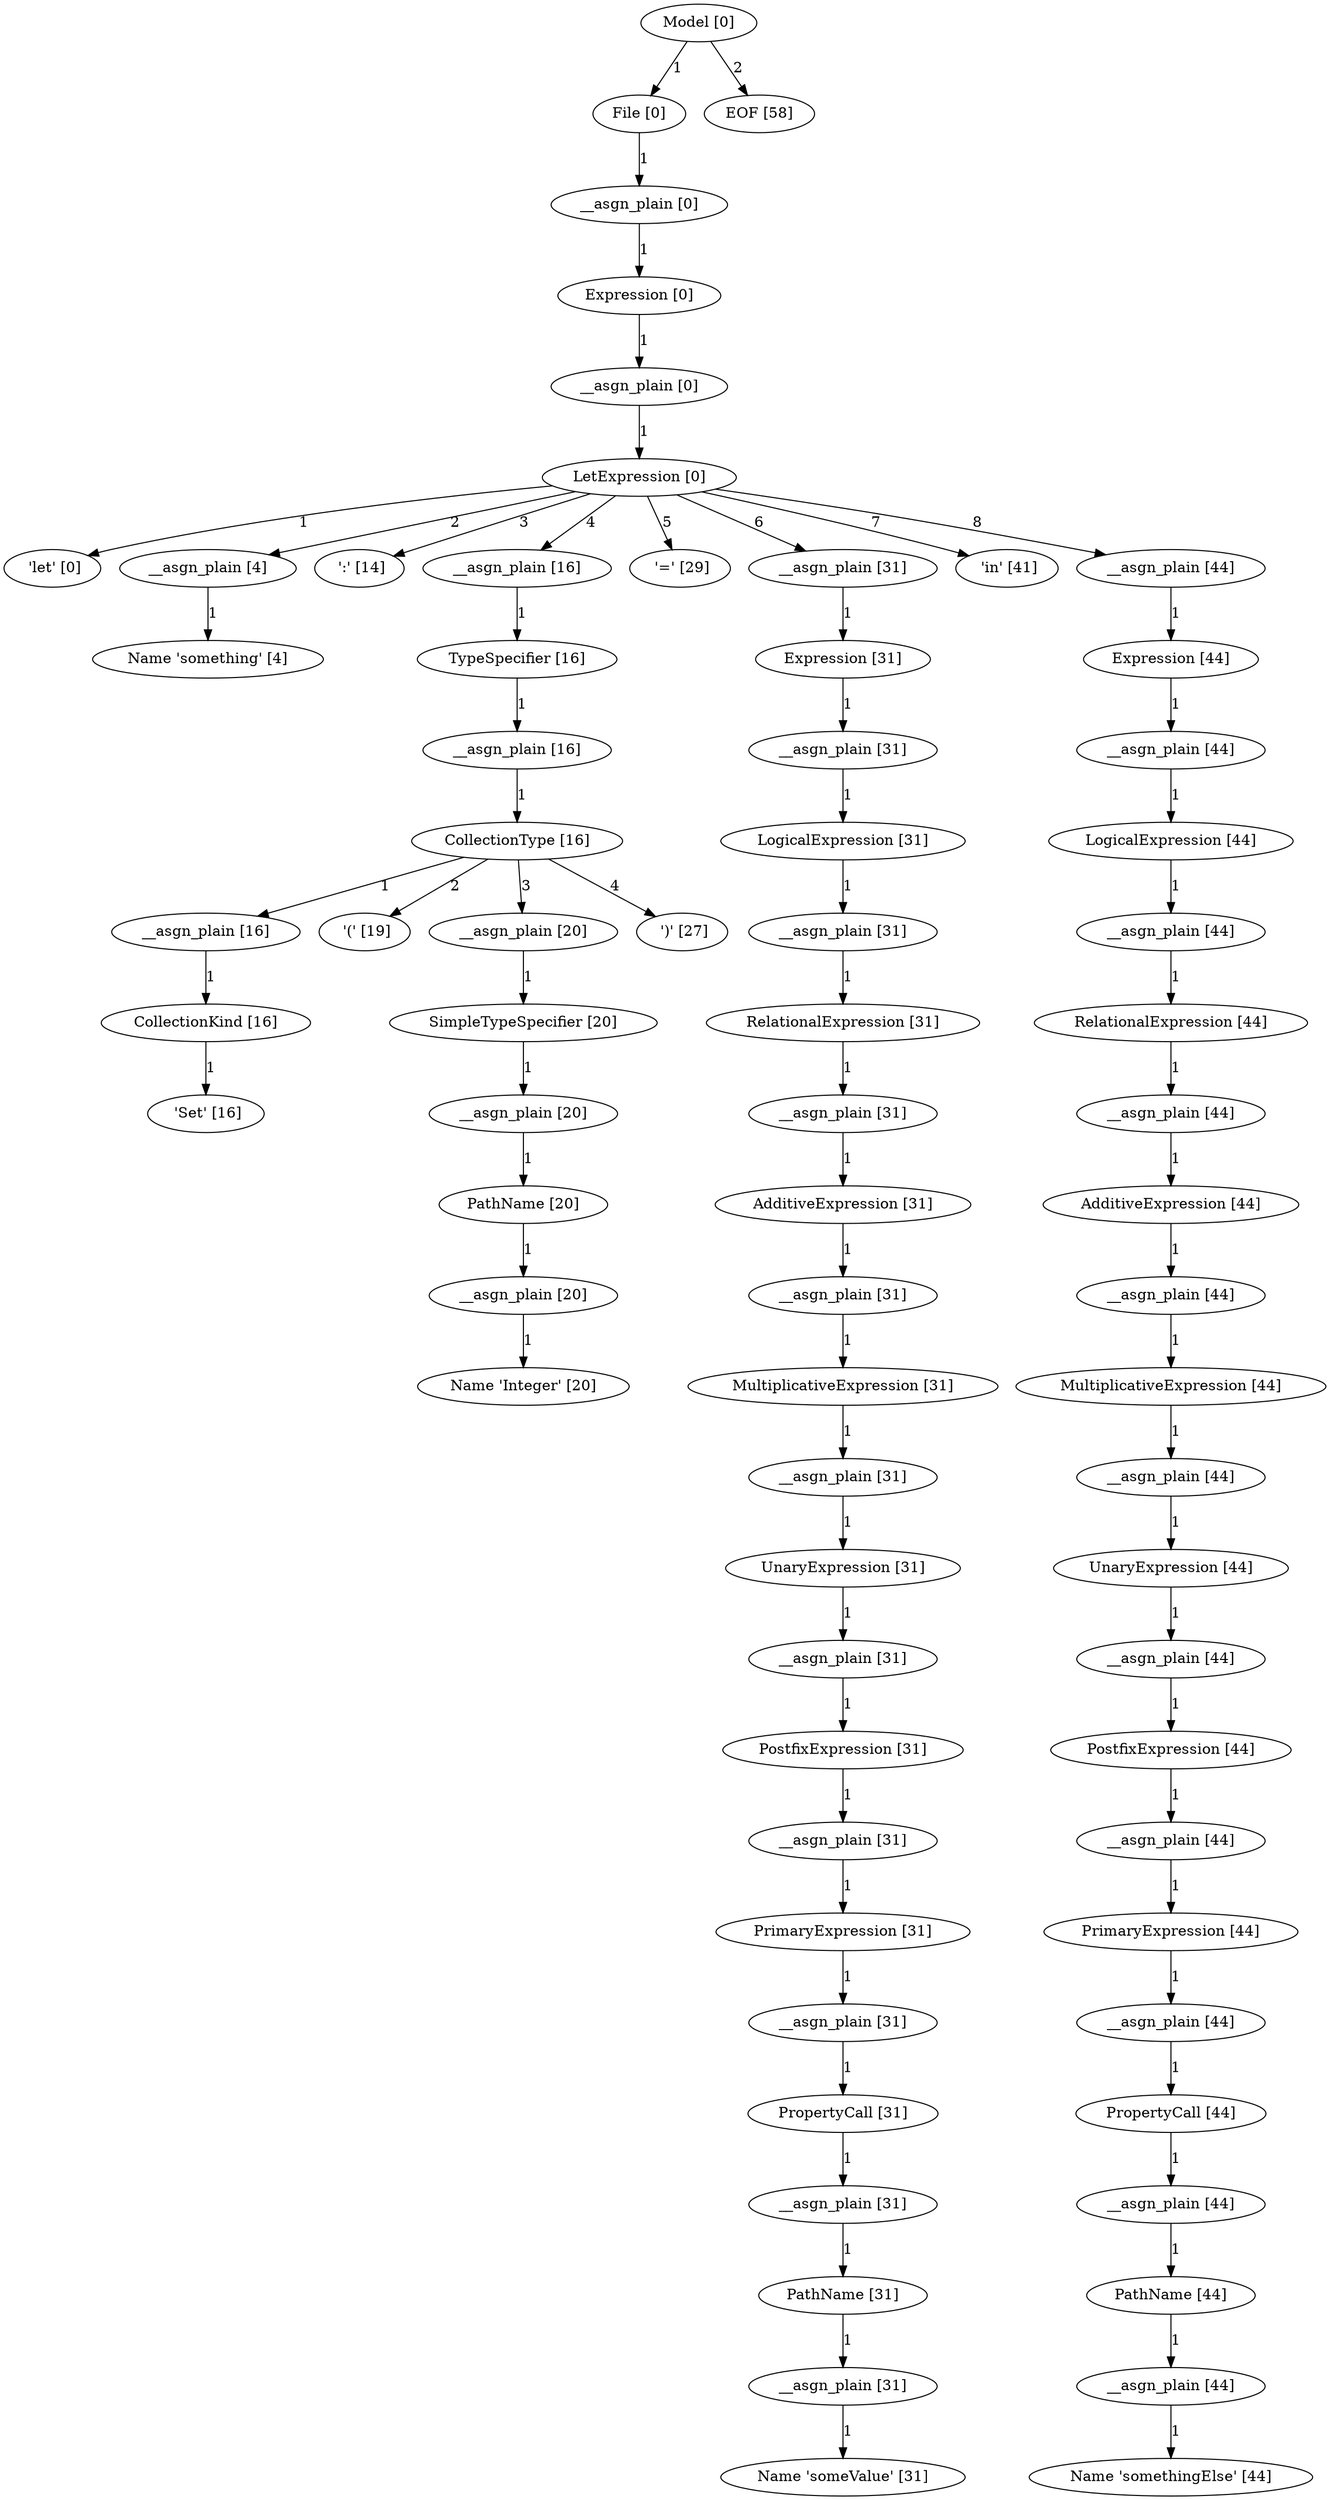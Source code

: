 digraph arpeggio_graph {
48733544 [label="Model [0]"];
48733544->48733472 [label="1"]

48733472 [label="File [0]"];
48733472->48732896 [label="1"]

48732896 [label="__asgn_plain [0]"];
48732896->48732824 [label="1"]

48732824 [label="Expression [0]"];
48732824->48732752 [label="1"]

48732752 [label="__asgn_plain [0]"];
48732752->48732680 [label="1"]

48732680 [label="LetExpression [0]"];
48732680->48501680 [label="1"]

48501680 [label=" 'let' [0]"];
48732680->48730376 [label="2"]

48730376 [label="__asgn_plain [4]"];
48730376->48502000 [label="1"]

48502000 [label="Name 'something' [4]"];
48732680->48501744 [label="3"]

48501744 [label=" ':' [14]"];
48732680->48731240 [label="4"]

48731240 [label="__asgn_plain [16]"];
48731240->48731168 [label="1"]

48731168 [label="TypeSpecifier [16]"];
48731168->48731096 [label="1"]

48731096 [label="__asgn_plain [16]"];
48731096->48731024 [label="1"]

48731024 [label="CollectionType [16]"];
48731024->48730520 [label="1"]

48730520 [label="__asgn_plain [16]"];
48730520->48730448 [label="1"]

48730448 [label="CollectionKind [16]"];
48730448->48502128 [label="1"]

48502128 [label=" 'Set' [16]"];
48731024->48502064 [label="2"]

48502064 [label=" '(' [19]"];
48731024->48730952 [label="3"]

48730952 [label="__asgn_plain [20]"];
48730952->48730880 [label="1"]

48730880 [label="SimpleTypeSpecifier [20]"];
48730880->48730808 [label="1"]

48730808 [label="__asgn_plain [20]"];
48730808->48730736 [label="1"]

48730736 [label="PathName [20]"];
48730736->48730664 [label="1"]

48730664 [label="__asgn_plain [20]"];
48730664->48502256 [label="1"]

48502256 [label="Name 'Integer' [20]"];
48731024->48502320 [label="4"]

48502320 [label=" ')' [27]"];
48732680->48502384 [label="5"]

48502384 [label=" '=' [29]"];
48732680->48567472 [label="6"]

48567472 [label="__asgn_plain [31]"];
48567472->48568768 [label="1"]

48568768 [label="Expression [31]"];
48568768->48569200 [label="1"]

48569200 [label="__asgn_plain [31]"];
48569200->48701920 [label="1"]

48701920 [label="LogicalExpression [31]"];
48701920->48569416 [label="1"]

48569416 [label="__asgn_plain [31]"];
48569416->48569632 [label="1"]

48569632 [label="RelationalExpression [31]"];
48569632->48570064 [label="1"]

48570064 [label="__asgn_plain [31]"];
48570064->48570280 [label="1"]

48570280 [label="AdditiveExpression [31]"];
48570280->48701992 [label="1"]

48701992 [label="__asgn_plain [31]"];
48701992->48702064 [label="1"]

48702064 [label="MultiplicativeExpression [31]"];
48702064->48702136 [label="1"]

48702136 [label="__asgn_plain [31]"];
48702136->48702208 [label="1"]

48702208 [label="UnaryExpression [31]"];
48702208->48702280 [label="1"]

48702280 [label="__asgn_plain [31]"];
48702280->48702352 [label="1"]

48702352 [label="PostfixExpression [31]"];
48702352->48702496 [label="1"]

48702496 [label="__asgn_plain [31]"];
48702496->48702568 [label="1"]

48702568 [label="PrimaryExpression [31]"];
48702568->48702640 [label="1"]

48702640 [label="__asgn_plain [31]"];
48702640->48702712 [label="1"]

48702712 [label="PropertyCall [31]"];
48702712->48702856 [label="1"]

48702856 [label="__asgn_plain [31]"];
48702856->48703000 [label="1"]

48703000 [label="PathName [31]"];
48703000->48703072 [label="1"]

48703072 [label="__asgn_plain [31]"];
48703072->48502512 [label="1"]

48502512 [label="Name 'someValue' [31]"];
48732680->48503344 [label="7"]

48503344 [label=" 'in' [41]"];
48732680->48732608 [label="8"]

48732608 [label="__asgn_plain [44]"];
48732608->48732536 [label="1"]

48732536 [label="Expression [44]"];
48732536->48732464 [label="1"]

48732464 [label="__asgn_plain [44]"];
48732464->48732032 [label="1"]

48732032 [label="LogicalExpression [44]"];
48732032->48732392 [label="1"]

48732392 [label="__asgn_plain [44]"];
48732392->48732320 [label="1"]

48732320 [label="RelationalExpression [44]"];
48732320->48732176 [label="1"]

48732176 [label="__asgn_plain [44]"];
48732176->48732104 [label="1"]

48732104 [label="AdditiveExpression [44]"];
48732104->48731960 [label="1"]

48731960 [label="__asgn_plain [44]"];
48731960->48731888 [label="1"]

48731888 [label="MultiplicativeExpression [44]"];
48731888->48731816 [label="1"]

48731816 [label="__asgn_plain [44]"];
48731816->48731744 [label="1"]

48731744 [label="UnaryExpression [44]"];
48731744->48731672 [label="1"]

48731672 [label="__asgn_plain [44]"];
48731672->48731600 [label="1"]

48731600 [label="PostfixExpression [44]"];
48731600->48731456 [label="1"]

48731456 [label="__asgn_plain [44]"];
48731456->48731384 [label="1"]

48731384 [label="PrimaryExpression [44]"];
48731384->48731312 [label="1"]

48731312 [label="__asgn_plain [44]"];
48731312->48730592 [label="1"]

48730592 [label="PropertyCall [44]"];
48730592->48508048 [label="1"]

48508048 [label="__asgn_plain [44]"];
48508048->48568120 [label="1"]

48568120 [label="PathName [44]"];
48568120->48569848 [label="1"]

48569848 [label="__asgn_plain [44]"];
48569848->48503472 [label="1"]

48503472 [label="Name 'somethingElse' [44]"];
48733544->48504112 [label="2"]

48504112 [label="EOF [58]"];
}